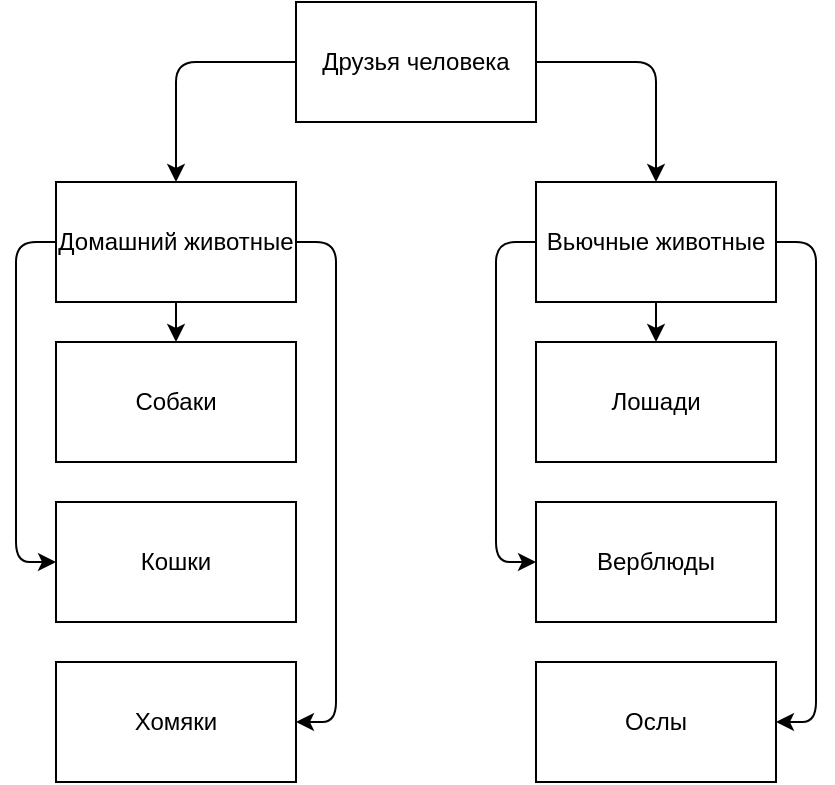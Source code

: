 <mxfile>
    <diagram id="1IS4VL3_F2swQEJDip5S" name="Страница 1">
        <mxGraphModel dx="553" dy="279" grid="1" gridSize="10" guides="1" tooltips="1" connect="1" arrows="1" fold="1" page="1" pageScale="1" pageWidth="827" pageHeight="1169" math="0" shadow="0">
            <root>
                <object label="" id="0">
                    <mxCell/>
                </object>
                <mxCell id="1" parent="0"/>
                <mxCell id="5" style="edgeStyle=none;html=1;entryX=0.5;entryY=0;entryDx=0;entryDy=0;" edge="1" parent="1" source="2" target="3">
                    <mxGeometry relative="1" as="geometry">
                        <Array as="points">
                            <mxPoint x="130" y="170"/>
                        </Array>
                    </mxGeometry>
                </mxCell>
                <mxCell id="6" style="edgeStyle=none;html=1;entryX=0.5;entryY=0;entryDx=0;entryDy=0;" edge="1" parent="1" source="2" target="4">
                    <mxGeometry relative="1" as="geometry">
                        <Array as="points">
                            <mxPoint x="370" y="170"/>
                        </Array>
                    </mxGeometry>
                </mxCell>
                <mxCell id="2" value="Друзья человека" style="rounded=0;whiteSpace=wrap;html=1;" vertex="1" parent="1">
                    <mxGeometry x="190" y="140" width="120" height="60" as="geometry"/>
                </mxCell>
                <mxCell id="10" style="edgeStyle=none;html=1;exitX=0;exitY=0.5;exitDx=0;exitDy=0;entryX=0;entryY=0.5;entryDx=0;entryDy=0;" edge="1" parent="1" source="3" target="8">
                    <mxGeometry relative="1" as="geometry">
                        <Array as="points">
                            <mxPoint x="50" y="260"/>
                            <mxPoint x="50" y="340"/>
                            <mxPoint x="50" y="420"/>
                        </Array>
                    </mxGeometry>
                </mxCell>
                <mxCell id="11" style="edgeStyle=none;html=1;exitX=0.5;exitY=1;exitDx=0;exitDy=0;entryX=0.5;entryY=0;entryDx=0;entryDy=0;" edge="1" parent="1" source="3" target="7">
                    <mxGeometry relative="1" as="geometry"/>
                </mxCell>
                <mxCell id="12" style="edgeStyle=none;html=1;entryX=1;entryY=0.5;entryDx=0;entryDy=0;" edge="1" parent="1" source="3" target="9">
                    <mxGeometry relative="1" as="geometry">
                        <Array as="points">
                            <mxPoint x="210" y="260"/>
                            <mxPoint x="210" y="500"/>
                        </Array>
                    </mxGeometry>
                </mxCell>
                <mxCell id="3" value="Домашний животные" style="rounded=0;whiteSpace=wrap;html=1;" vertex="1" parent="1">
                    <mxGeometry x="70" y="230" width="120" height="60" as="geometry"/>
                </mxCell>
                <mxCell id="16" style="edgeStyle=none;html=1;entryX=0.5;entryY=0;entryDx=0;entryDy=0;" edge="1" parent="1" source="4" target="13">
                    <mxGeometry relative="1" as="geometry"/>
                </mxCell>
                <mxCell id="17" style="edgeStyle=none;html=1;entryX=0;entryY=0.5;entryDx=0;entryDy=0;" edge="1" parent="1" source="4" target="14">
                    <mxGeometry relative="1" as="geometry">
                        <Array as="points">
                            <mxPoint x="290" y="260"/>
                            <mxPoint x="290" y="420"/>
                        </Array>
                    </mxGeometry>
                </mxCell>
                <mxCell id="18" style="edgeStyle=none;html=1;entryX=1;entryY=0.5;entryDx=0;entryDy=0;" edge="1" parent="1" source="4" target="15">
                    <mxGeometry relative="1" as="geometry">
                        <Array as="points">
                            <mxPoint x="450" y="260"/>
                            <mxPoint x="450" y="500"/>
                        </Array>
                    </mxGeometry>
                </mxCell>
                <mxCell id="4" value="Вьючные животные" style="rounded=0;whiteSpace=wrap;html=1;" vertex="1" parent="1">
                    <mxGeometry x="310" y="230" width="120" height="60" as="geometry"/>
                </mxCell>
                <mxCell id="7" value="Собаки" style="rounded=0;whiteSpace=wrap;html=1;" vertex="1" parent="1">
                    <mxGeometry x="70" y="310" width="120" height="60" as="geometry"/>
                </mxCell>
                <mxCell id="8" value="Кошки" style="rounded=0;whiteSpace=wrap;html=1;" vertex="1" parent="1">
                    <mxGeometry x="70" y="390" width="120" height="60" as="geometry"/>
                </mxCell>
                <mxCell id="9" value="Хомяки" style="rounded=0;whiteSpace=wrap;html=1;" vertex="1" parent="1">
                    <mxGeometry x="70" y="470" width="120" height="60" as="geometry"/>
                </mxCell>
                <mxCell id="13" value="Лошади" style="rounded=0;whiteSpace=wrap;html=1;" vertex="1" parent="1">
                    <mxGeometry x="310" y="310" width="120" height="60" as="geometry"/>
                </mxCell>
                <mxCell id="14" value="Верблюды" style="rounded=0;whiteSpace=wrap;html=1;" vertex="1" parent="1">
                    <mxGeometry x="310" y="390" width="120" height="60" as="geometry"/>
                </mxCell>
                <mxCell id="15" value="Ослы" style="rounded=0;whiteSpace=wrap;html=1;" vertex="1" parent="1">
                    <mxGeometry x="310" y="470" width="120" height="60" as="geometry"/>
                </mxCell>
            </root>
        </mxGraphModel>
    </diagram>
</mxfile>
